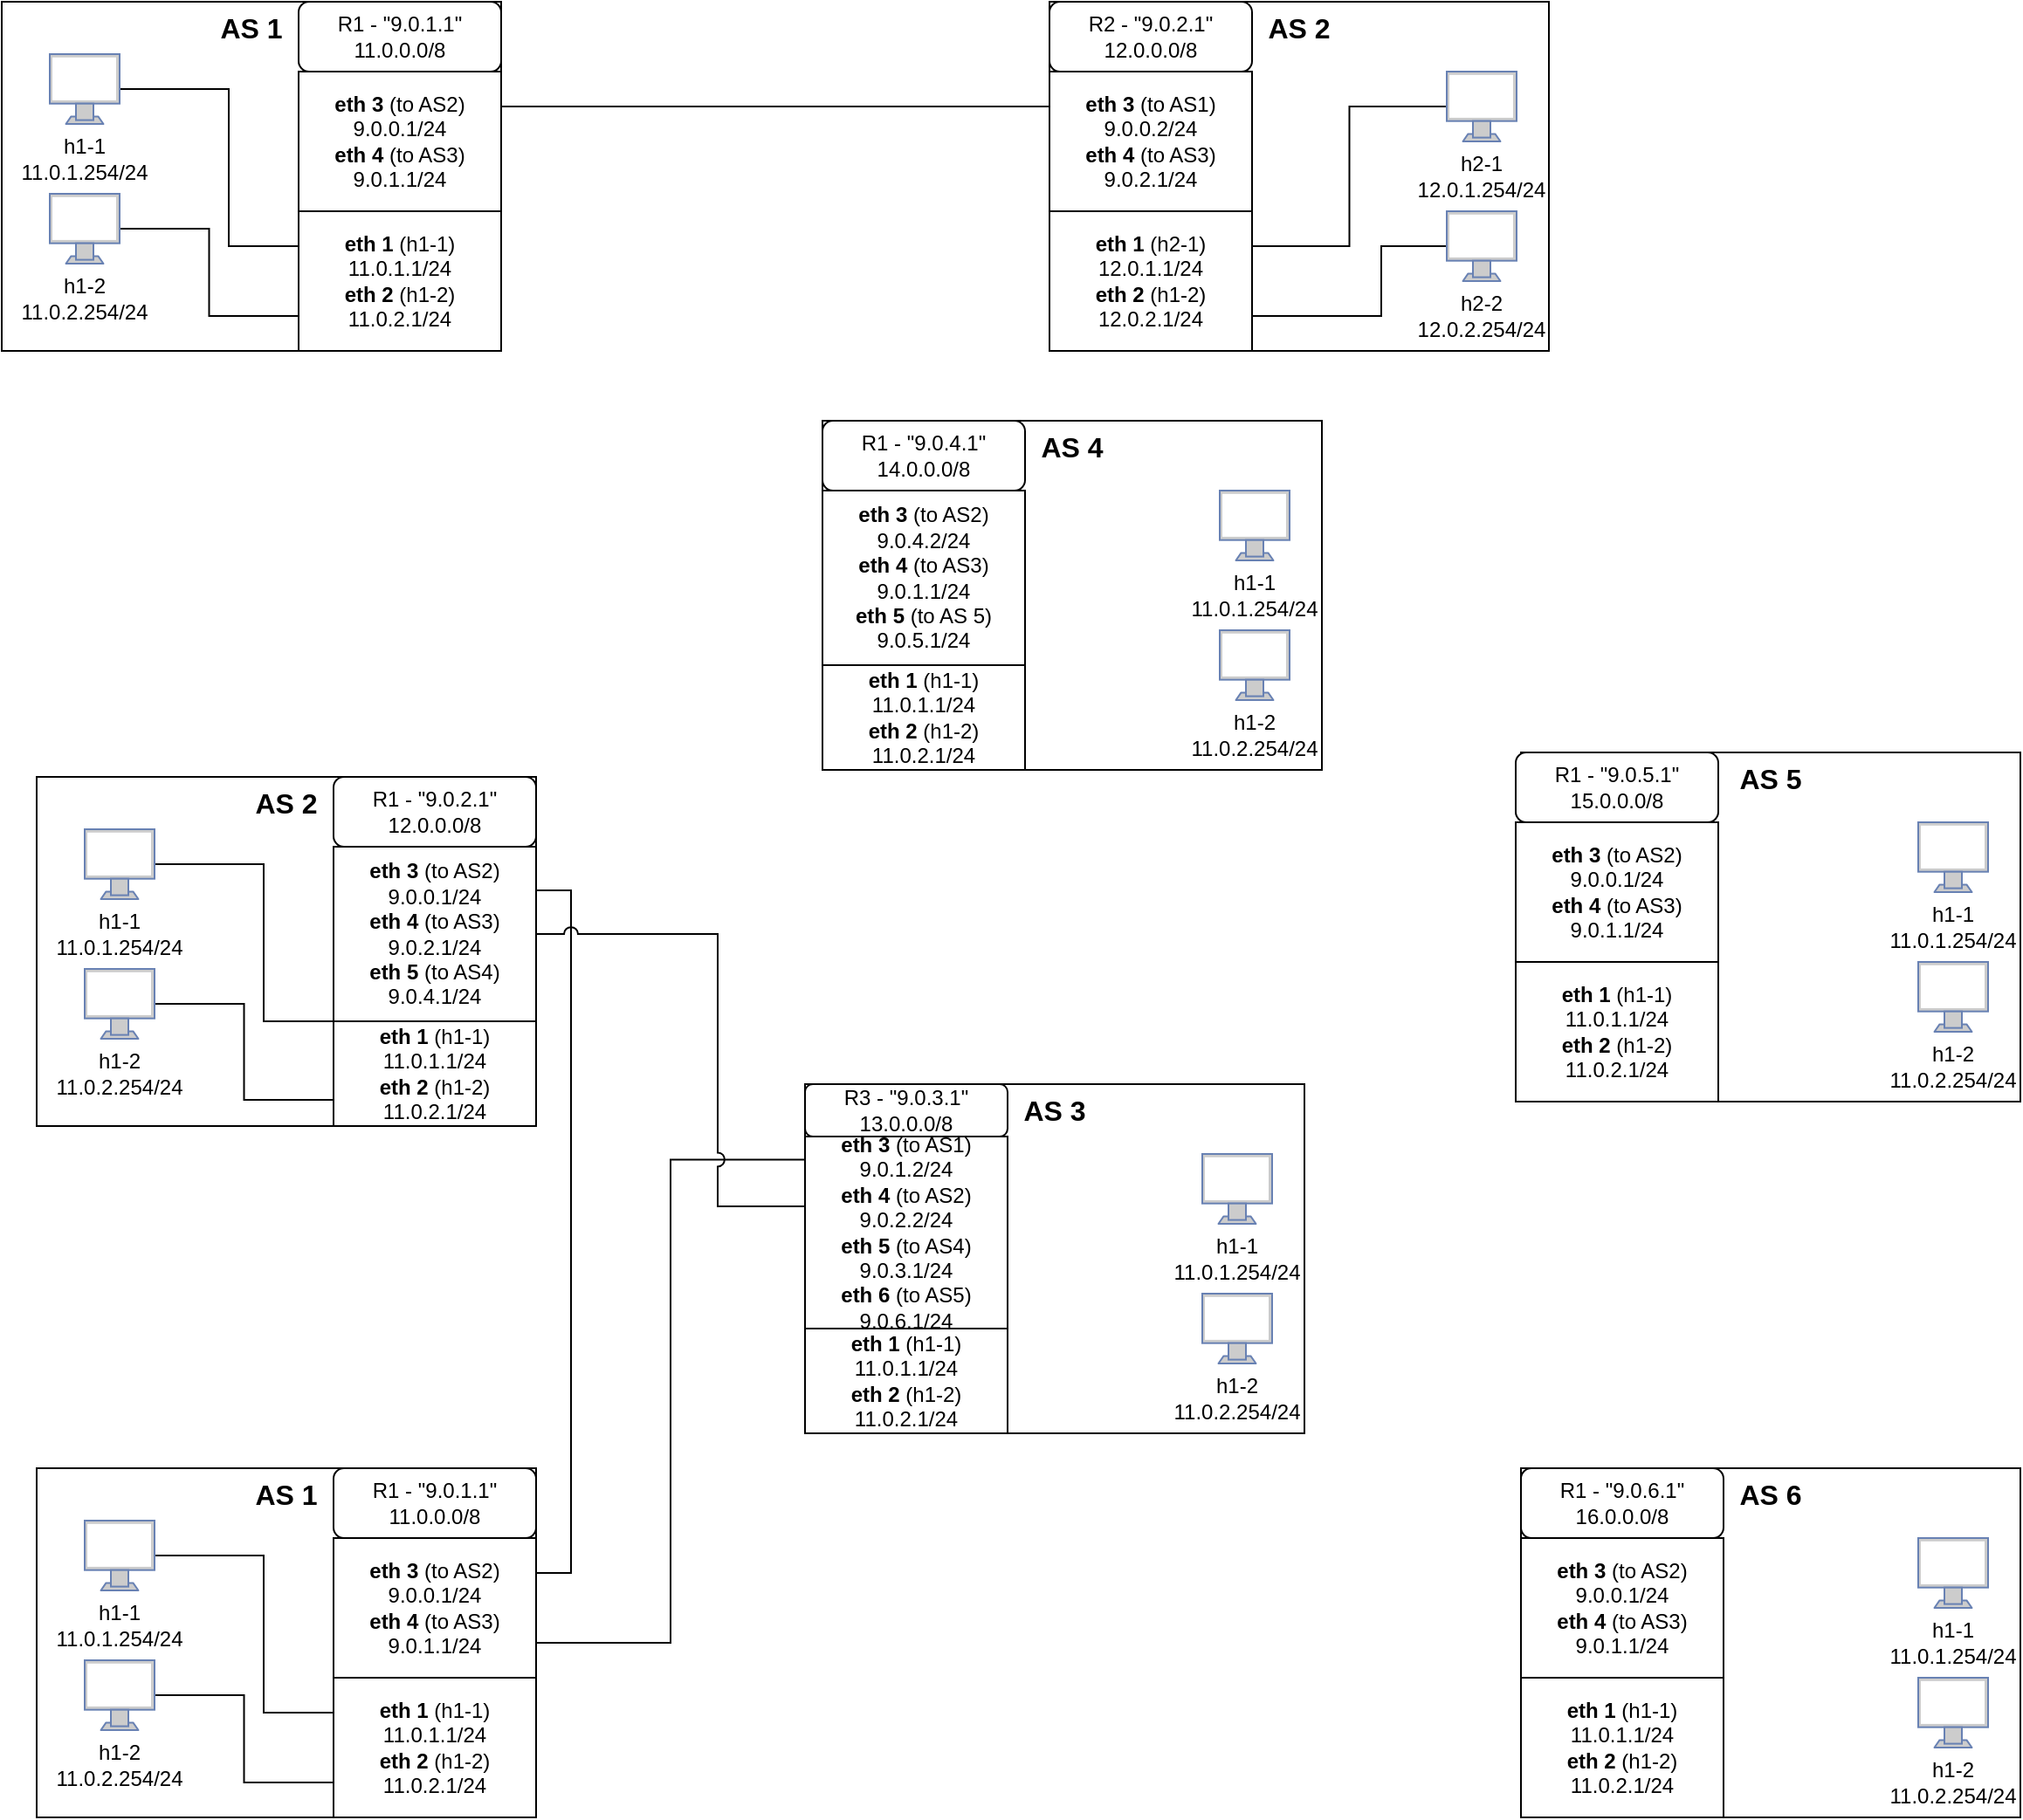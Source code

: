 <mxfile version="22.0.8" type="github">
  <diagram name="Page-1" id="0Aqso-qwS6Z3J9IVTtWJ">
    <mxGraphModel dx="1434" dy="1631" grid="1" gridSize="10" guides="1" tooltips="1" connect="1" arrows="1" fold="1" page="1" pageScale="1" pageWidth="1169" pageHeight="827" math="0" shadow="0">
      <root>
        <mxCell id="0" />
        <mxCell id="1" parent="0" />
        <mxCell id="vTHljmjJwnldgzH6gSCa-15" value="" style="group" vertex="1" connectable="0" parent="1">
          <mxGeometry y="-230" width="286" height="200" as="geometry" />
        </mxCell>
        <mxCell id="vTHljmjJwnldgzH6gSCa-3" value="" style="rounded=0;whiteSpace=wrap;html=1;" vertex="1" parent="vTHljmjJwnldgzH6gSCa-15">
          <mxGeometry width="286" height="200" as="geometry" />
        </mxCell>
        <mxCell id="vTHljmjJwnldgzH6gSCa-4" value="R1 - &quot;9.0.1.1&quot;&lt;br&gt;11.0.0.0/8" style="rounded=1;whiteSpace=wrap;html=1;" vertex="1" parent="vTHljmjJwnldgzH6gSCa-15">
          <mxGeometry x="170" width="116" height="40" as="geometry" />
        </mxCell>
        <mxCell id="vTHljmjJwnldgzH6gSCa-5" value="&lt;b&gt;eth 3 &lt;/b&gt;(to AS2)&lt;br&gt;9.0.0.1/24&lt;br&gt;&lt;b&gt;eth 4 &lt;/b&gt;(to AS3)&lt;br&gt;9.0.1.1/24" style="rounded=0;whiteSpace=wrap;html=1;" vertex="1" parent="vTHljmjJwnldgzH6gSCa-15">
          <mxGeometry x="170" y="40" width="116" height="80" as="geometry" />
        </mxCell>
        <mxCell id="vTHljmjJwnldgzH6gSCa-6" value="&lt;b&gt;eth 1&amp;nbsp;&lt;/b&gt;(h1-1)&lt;br&gt;11.0.1.1/24&lt;br&gt;&lt;b&gt;eth 2&amp;nbsp;&lt;/b&gt;(h1-2)&lt;br&gt;11.0.2.1/24" style="rounded=0;whiteSpace=wrap;html=1;" vertex="1" parent="vTHljmjJwnldgzH6gSCa-15">
          <mxGeometry x="170" y="120" width="116" height="80" as="geometry" />
        </mxCell>
        <mxCell id="vTHljmjJwnldgzH6gSCa-13" style="edgeStyle=orthogonalEdgeStyle;rounded=0;orthogonalLoop=1;jettySize=auto;html=1;exitX=1;exitY=0.5;exitDx=0;exitDy=0;exitPerimeter=0;entryX=0;entryY=0.25;entryDx=0;entryDy=0;endArrow=none;endFill=0;" edge="1" parent="vTHljmjJwnldgzH6gSCa-15" source="vTHljmjJwnldgzH6gSCa-7" target="vTHljmjJwnldgzH6gSCa-6">
          <mxGeometry relative="1" as="geometry">
            <Array as="points">
              <mxPoint x="130" y="50" />
              <mxPoint x="130" y="140" />
            </Array>
          </mxGeometry>
        </mxCell>
        <mxCell id="vTHljmjJwnldgzH6gSCa-7" value="" style="fontColor=#0066CC;verticalAlign=top;verticalLabelPosition=bottom;labelPosition=center;align=center;html=1;outlineConnect=0;fillColor=#CCCCCC;strokeColor=#6881B3;gradientColor=none;gradientDirection=north;strokeWidth=2;shape=mxgraph.networks.monitor;" vertex="1" parent="vTHljmjJwnldgzH6gSCa-15">
          <mxGeometry x="27.5" y="30" width="40" height="40" as="geometry" />
        </mxCell>
        <mxCell id="vTHljmjJwnldgzH6gSCa-9" value="h1-1&lt;br&gt;11.0.1.254/24" style="text;html=1;strokeColor=none;fillColor=none;align=center;verticalAlign=middle;whiteSpace=wrap;rounded=0;" vertex="1" parent="vTHljmjJwnldgzH6gSCa-15">
          <mxGeometry x="20" y="75" width="55" height="30" as="geometry" />
        </mxCell>
        <mxCell id="vTHljmjJwnldgzH6gSCa-12" style="edgeStyle=orthogonalEdgeStyle;rounded=0;orthogonalLoop=1;jettySize=auto;html=1;exitX=1;exitY=0.5;exitDx=0;exitDy=0;exitPerimeter=0;entryX=0;entryY=0.75;entryDx=0;entryDy=0;endArrow=none;endFill=0;" edge="1" parent="vTHljmjJwnldgzH6gSCa-15" source="vTHljmjJwnldgzH6gSCa-10" target="vTHljmjJwnldgzH6gSCa-6">
          <mxGeometry relative="1" as="geometry" />
        </mxCell>
        <mxCell id="vTHljmjJwnldgzH6gSCa-10" value="" style="fontColor=#0066CC;verticalAlign=top;verticalLabelPosition=bottom;labelPosition=center;align=center;html=1;outlineConnect=0;fillColor=#CCCCCC;strokeColor=#6881B3;gradientColor=none;gradientDirection=north;strokeWidth=2;shape=mxgraph.networks.monitor;" vertex="1" parent="vTHljmjJwnldgzH6gSCa-15">
          <mxGeometry x="27.5" y="110" width="40" height="40" as="geometry" />
        </mxCell>
        <mxCell id="vTHljmjJwnldgzH6gSCa-11" value="h1-2&lt;br&gt;11.0.2.254/24" style="text;html=1;strokeColor=none;fillColor=none;align=center;verticalAlign=middle;whiteSpace=wrap;rounded=0;" vertex="1" parent="vTHljmjJwnldgzH6gSCa-15">
          <mxGeometry x="20" y="155" width="55" height="30" as="geometry" />
        </mxCell>
        <mxCell id="vTHljmjJwnldgzH6gSCa-14" value="&lt;b&gt;&lt;font style=&quot;font-size: 16px;&quot;&gt;AS 1&lt;/font&gt;&lt;/b&gt;" style="text;html=1;strokeColor=none;fillColor=none;align=center;verticalAlign=middle;whiteSpace=wrap;rounded=0;" vertex="1" parent="vTHljmjJwnldgzH6gSCa-15">
          <mxGeometry x="113" width="60" height="30" as="geometry" />
        </mxCell>
        <mxCell id="vTHljmjJwnldgzH6gSCa-52" value="" style="group" vertex="1" connectable="0" parent="1">
          <mxGeometry x="600" y="-230" width="286" height="200" as="geometry" />
        </mxCell>
        <mxCell id="vTHljmjJwnldgzH6gSCa-53" value="" style="rounded=0;whiteSpace=wrap;html=1;" vertex="1" parent="vTHljmjJwnldgzH6gSCa-52">
          <mxGeometry width="286" height="200" as="geometry" />
        </mxCell>
        <mxCell id="vTHljmjJwnldgzH6gSCa-65" style="edgeStyle=orthogonalEdgeStyle;rounded=0;orthogonalLoop=1;jettySize=auto;html=1;exitX=0;exitY=0.5;exitDx=0;exitDy=0;exitPerimeter=0;entryX=1;entryY=0.25;entryDx=0;entryDy=0;endArrow=none;endFill=0;" edge="1" parent="vTHljmjJwnldgzH6gSCa-52" source="vTHljmjJwnldgzH6gSCa-58" target="vTHljmjJwnldgzH6gSCa-56">
          <mxGeometry relative="1" as="geometry" />
        </mxCell>
        <mxCell id="vTHljmjJwnldgzH6gSCa-58" value="" style="fontColor=#0066CC;verticalAlign=top;verticalLabelPosition=bottom;labelPosition=center;align=center;html=1;outlineConnect=0;fillColor=#CCCCCC;strokeColor=#6881B3;gradientColor=none;gradientDirection=north;strokeWidth=2;shape=mxgraph.networks.monitor;" vertex="1" parent="vTHljmjJwnldgzH6gSCa-52">
          <mxGeometry x="227.5" y="40" width="40" height="40" as="geometry" />
        </mxCell>
        <mxCell id="vTHljmjJwnldgzH6gSCa-59" value="h2-1&lt;br&gt;12.0.1.254/24" style="text;html=1;strokeColor=none;fillColor=none;align=center;verticalAlign=middle;whiteSpace=wrap;rounded=0;" vertex="1" parent="vTHljmjJwnldgzH6gSCa-52">
          <mxGeometry x="220" y="85" width="55" height="30" as="geometry" />
        </mxCell>
        <mxCell id="vTHljmjJwnldgzH6gSCa-66" style="edgeStyle=orthogonalEdgeStyle;rounded=0;orthogonalLoop=1;jettySize=auto;html=1;exitX=0;exitY=0.5;exitDx=0;exitDy=0;exitPerimeter=0;entryX=1;entryY=0.75;entryDx=0;entryDy=0;endArrow=none;endFill=0;" edge="1" parent="vTHljmjJwnldgzH6gSCa-52" source="vTHljmjJwnldgzH6gSCa-61" target="vTHljmjJwnldgzH6gSCa-56">
          <mxGeometry relative="1" as="geometry">
            <Array as="points">
              <mxPoint x="190" y="140" />
              <mxPoint x="190" y="180" />
            </Array>
          </mxGeometry>
        </mxCell>
        <mxCell id="vTHljmjJwnldgzH6gSCa-61" value="" style="fontColor=#0066CC;verticalAlign=top;verticalLabelPosition=bottom;labelPosition=center;align=center;html=1;outlineConnect=0;fillColor=#CCCCCC;strokeColor=#6881B3;gradientColor=none;gradientDirection=north;strokeWidth=2;shape=mxgraph.networks.monitor;" vertex="1" parent="vTHljmjJwnldgzH6gSCa-52">
          <mxGeometry x="227.5" y="120" width="40" height="40" as="geometry" />
        </mxCell>
        <mxCell id="vTHljmjJwnldgzH6gSCa-62" value="h2-2&lt;br&gt;12.0.2.254/24" style="text;html=1;strokeColor=none;fillColor=none;align=center;verticalAlign=middle;whiteSpace=wrap;rounded=0;" vertex="1" parent="vTHljmjJwnldgzH6gSCa-52">
          <mxGeometry x="220" y="165" width="55" height="30" as="geometry" />
        </mxCell>
        <mxCell id="vTHljmjJwnldgzH6gSCa-63" value="&lt;b&gt;&lt;font style=&quot;font-size: 16px;&quot;&gt;AS 2&lt;/font&gt;&lt;/b&gt;" style="text;html=1;strokeColor=none;fillColor=none;align=center;verticalAlign=middle;whiteSpace=wrap;rounded=0;" vertex="1" parent="vTHljmjJwnldgzH6gSCa-52">
          <mxGeometry x="113" width="60" height="30" as="geometry" />
        </mxCell>
        <mxCell id="vTHljmjJwnldgzH6gSCa-54" value="R2 - &quot;9.0.2.1&quot;&lt;br&gt;12.0.0.0/8" style="rounded=1;whiteSpace=wrap;html=1;" vertex="1" parent="vTHljmjJwnldgzH6gSCa-52">
          <mxGeometry width="116" height="40" as="geometry" />
        </mxCell>
        <mxCell id="vTHljmjJwnldgzH6gSCa-55" value="&lt;b&gt;eth 3 &lt;/b&gt;(to AS1)&lt;br&gt;9.0.0.2/24&lt;br&gt;&lt;b&gt;eth 4 &lt;/b&gt;(to AS3)&lt;br&gt;9.0.2.1/24" style="rounded=0;whiteSpace=wrap;html=1;" vertex="1" parent="vTHljmjJwnldgzH6gSCa-52">
          <mxGeometry y="40" width="116" height="80" as="geometry" />
        </mxCell>
        <mxCell id="vTHljmjJwnldgzH6gSCa-56" value="&lt;b&gt;eth 1&amp;nbsp;&lt;/b&gt;(h2-1)&lt;br&gt;12.0.1.1/24&lt;br&gt;&lt;b&gt;eth 2&amp;nbsp;&lt;/b&gt;(h1-2)&lt;br&gt;12.0.2.1/24" style="rounded=0;whiteSpace=wrap;html=1;" vertex="1" parent="vTHljmjJwnldgzH6gSCa-52">
          <mxGeometry y="120" width="116" height="80" as="geometry" />
        </mxCell>
        <mxCell id="vTHljmjJwnldgzH6gSCa-67" style="edgeStyle=orthogonalEdgeStyle;rounded=0;orthogonalLoop=1;jettySize=auto;html=1;exitX=1;exitY=0.25;exitDx=0;exitDy=0;entryX=0;entryY=0.25;entryDx=0;entryDy=0;endArrow=none;endFill=0;" edge="1" parent="1" source="vTHljmjJwnldgzH6gSCa-5" target="vTHljmjJwnldgzH6gSCa-55">
          <mxGeometry relative="1" as="geometry" />
        </mxCell>
        <mxCell id="vTHljmjJwnldgzH6gSCa-80" value="" style="group" vertex="1" connectable="0" parent="1">
          <mxGeometry x="20" y="610" width="286" height="200" as="geometry" />
        </mxCell>
        <mxCell id="vTHljmjJwnldgzH6gSCa-81" value="" style="rounded=0;whiteSpace=wrap;html=1;" vertex="1" parent="vTHljmjJwnldgzH6gSCa-80">
          <mxGeometry width="286" height="200" as="geometry" />
        </mxCell>
        <mxCell id="vTHljmjJwnldgzH6gSCa-82" value="R1 - &quot;9.0.1.1&quot;&lt;br&gt;11.0.0.0/8" style="rounded=1;whiteSpace=wrap;html=1;" vertex="1" parent="vTHljmjJwnldgzH6gSCa-80">
          <mxGeometry x="170" width="116" height="40" as="geometry" />
        </mxCell>
        <mxCell id="vTHljmjJwnldgzH6gSCa-83" value="&lt;b&gt;eth 3 &lt;/b&gt;(to AS2)&lt;br&gt;9.0.0.1/24&lt;br&gt;&lt;b&gt;eth 4 &lt;/b&gt;(to AS3)&lt;br&gt;9.0.1.1/24" style="rounded=0;whiteSpace=wrap;html=1;" vertex="1" parent="vTHljmjJwnldgzH6gSCa-80">
          <mxGeometry x="170" y="40" width="116" height="80" as="geometry" />
        </mxCell>
        <mxCell id="vTHljmjJwnldgzH6gSCa-84" value="&lt;b&gt;eth 1&amp;nbsp;&lt;/b&gt;(h1-1)&lt;br&gt;11.0.1.1/24&lt;br&gt;&lt;b&gt;eth 2&amp;nbsp;&lt;/b&gt;(h1-2)&lt;br&gt;11.0.2.1/24" style="rounded=0;whiteSpace=wrap;html=1;" vertex="1" parent="vTHljmjJwnldgzH6gSCa-80">
          <mxGeometry x="170" y="120" width="116" height="80" as="geometry" />
        </mxCell>
        <mxCell id="vTHljmjJwnldgzH6gSCa-85" style="edgeStyle=orthogonalEdgeStyle;rounded=0;orthogonalLoop=1;jettySize=auto;html=1;exitX=1;exitY=0.5;exitDx=0;exitDy=0;exitPerimeter=0;entryX=0;entryY=0.25;entryDx=0;entryDy=0;endArrow=none;endFill=0;" edge="1" parent="vTHljmjJwnldgzH6gSCa-80" source="vTHljmjJwnldgzH6gSCa-86" target="vTHljmjJwnldgzH6gSCa-84">
          <mxGeometry relative="1" as="geometry">
            <Array as="points">
              <mxPoint x="130" y="50" />
              <mxPoint x="130" y="140" />
            </Array>
          </mxGeometry>
        </mxCell>
        <mxCell id="vTHljmjJwnldgzH6gSCa-86" value="" style="fontColor=#0066CC;verticalAlign=top;verticalLabelPosition=bottom;labelPosition=center;align=center;html=1;outlineConnect=0;fillColor=#CCCCCC;strokeColor=#6881B3;gradientColor=none;gradientDirection=north;strokeWidth=2;shape=mxgraph.networks.monitor;" vertex="1" parent="vTHljmjJwnldgzH6gSCa-80">
          <mxGeometry x="27.5" y="30" width="40" height="40" as="geometry" />
        </mxCell>
        <mxCell id="vTHljmjJwnldgzH6gSCa-87" value="h1-1&lt;br&gt;11.0.1.254/24" style="text;html=1;strokeColor=none;fillColor=none;align=center;verticalAlign=middle;whiteSpace=wrap;rounded=0;" vertex="1" parent="vTHljmjJwnldgzH6gSCa-80">
          <mxGeometry x="20" y="75" width="55" height="30" as="geometry" />
        </mxCell>
        <mxCell id="vTHljmjJwnldgzH6gSCa-88" style="edgeStyle=orthogonalEdgeStyle;rounded=0;orthogonalLoop=1;jettySize=auto;html=1;exitX=1;exitY=0.5;exitDx=0;exitDy=0;exitPerimeter=0;entryX=0;entryY=0.75;entryDx=0;entryDy=0;endArrow=none;endFill=0;" edge="1" parent="vTHljmjJwnldgzH6gSCa-80" source="vTHljmjJwnldgzH6gSCa-89" target="vTHljmjJwnldgzH6gSCa-84">
          <mxGeometry relative="1" as="geometry" />
        </mxCell>
        <mxCell id="vTHljmjJwnldgzH6gSCa-89" value="" style="fontColor=#0066CC;verticalAlign=top;verticalLabelPosition=bottom;labelPosition=center;align=center;html=1;outlineConnect=0;fillColor=#CCCCCC;strokeColor=#6881B3;gradientColor=none;gradientDirection=north;strokeWidth=2;shape=mxgraph.networks.monitor;" vertex="1" parent="vTHljmjJwnldgzH6gSCa-80">
          <mxGeometry x="27.5" y="110" width="40" height="40" as="geometry" />
        </mxCell>
        <mxCell id="vTHljmjJwnldgzH6gSCa-90" value="h1-2&lt;br&gt;11.0.2.254/24" style="text;html=1;strokeColor=none;fillColor=none;align=center;verticalAlign=middle;whiteSpace=wrap;rounded=0;" vertex="1" parent="vTHljmjJwnldgzH6gSCa-80">
          <mxGeometry x="20" y="155" width="55" height="30" as="geometry" />
        </mxCell>
        <mxCell id="vTHljmjJwnldgzH6gSCa-91" value="&lt;b&gt;&lt;font style=&quot;font-size: 16px;&quot;&gt;AS 1&lt;/font&gt;&lt;/b&gt;" style="text;html=1;strokeColor=none;fillColor=none;align=center;verticalAlign=middle;whiteSpace=wrap;rounded=0;" vertex="1" parent="vTHljmjJwnldgzH6gSCa-80">
          <mxGeometry x="113" width="60" height="30" as="geometry" />
        </mxCell>
        <mxCell id="vTHljmjJwnldgzH6gSCa-92" value="" style="group" vertex="1" connectable="0" parent="1">
          <mxGeometry x="870" y="610" width="286" height="200" as="geometry" />
        </mxCell>
        <mxCell id="vTHljmjJwnldgzH6gSCa-93" value="" style="rounded=0;whiteSpace=wrap;html=1;" vertex="1" parent="vTHljmjJwnldgzH6gSCa-92">
          <mxGeometry width="286" height="200" as="geometry" />
        </mxCell>
        <mxCell id="vTHljmjJwnldgzH6gSCa-98" value="" style="fontColor=#0066CC;verticalAlign=top;verticalLabelPosition=bottom;labelPosition=center;align=center;html=1;outlineConnect=0;fillColor=#CCCCCC;strokeColor=#6881B3;gradientColor=none;gradientDirection=north;strokeWidth=2;shape=mxgraph.networks.monitor;" vertex="1" parent="vTHljmjJwnldgzH6gSCa-92">
          <mxGeometry x="227.5" y="40" width="40" height="40" as="geometry" />
        </mxCell>
        <mxCell id="vTHljmjJwnldgzH6gSCa-99" value="h1-1&lt;br&gt;11.0.1.254/24" style="text;html=1;strokeColor=none;fillColor=none;align=center;verticalAlign=middle;whiteSpace=wrap;rounded=0;" vertex="1" parent="vTHljmjJwnldgzH6gSCa-92">
          <mxGeometry x="220" y="85" width="55" height="30" as="geometry" />
        </mxCell>
        <mxCell id="vTHljmjJwnldgzH6gSCa-101" value="" style="fontColor=#0066CC;verticalAlign=top;verticalLabelPosition=bottom;labelPosition=center;align=center;html=1;outlineConnect=0;fillColor=#CCCCCC;strokeColor=#6881B3;gradientColor=none;gradientDirection=north;strokeWidth=2;shape=mxgraph.networks.monitor;" vertex="1" parent="vTHljmjJwnldgzH6gSCa-92">
          <mxGeometry x="227.5" y="120" width="40" height="40" as="geometry" />
        </mxCell>
        <mxCell id="vTHljmjJwnldgzH6gSCa-102" value="h1-2&lt;br&gt;11.0.2.254/24" style="text;html=1;strokeColor=none;fillColor=none;align=center;verticalAlign=middle;whiteSpace=wrap;rounded=0;" vertex="1" parent="vTHljmjJwnldgzH6gSCa-92">
          <mxGeometry x="220" y="165" width="55" height="30" as="geometry" />
        </mxCell>
        <mxCell id="vTHljmjJwnldgzH6gSCa-103" value="&lt;b&gt;&lt;font style=&quot;font-size: 16px;&quot;&gt;AS 6&lt;/font&gt;&lt;/b&gt;" style="text;html=1;strokeColor=none;fillColor=none;align=center;verticalAlign=middle;whiteSpace=wrap;rounded=0;" vertex="1" parent="vTHljmjJwnldgzH6gSCa-92">
          <mxGeometry x="113" width="60" height="30" as="geometry" />
        </mxCell>
        <mxCell id="vTHljmjJwnldgzH6gSCa-94" value="R1 - &quot;9.0.6.1&quot;&lt;br&gt;16.0.0.0/8" style="rounded=1;whiteSpace=wrap;html=1;" vertex="1" parent="vTHljmjJwnldgzH6gSCa-92">
          <mxGeometry width="116" height="40" as="geometry" />
        </mxCell>
        <mxCell id="vTHljmjJwnldgzH6gSCa-95" value="&lt;b&gt;eth 3 &lt;/b&gt;(to AS2)&lt;br&gt;9.0.0.1/24&lt;br&gt;&lt;b&gt;eth 4 &lt;/b&gt;(to AS3)&lt;br&gt;9.0.1.1/24" style="rounded=0;whiteSpace=wrap;html=1;" vertex="1" parent="vTHljmjJwnldgzH6gSCa-92">
          <mxGeometry y="40" width="116" height="80" as="geometry" />
        </mxCell>
        <mxCell id="vTHljmjJwnldgzH6gSCa-96" value="&lt;b&gt;eth 1&amp;nbsp;&lt;/b&gt;(h1-1)&lt;br&gt;11.0.1.1/24&lt;br&gt;&lt;b&gt;eth 2&amp;nbsp;&lt;/b&gt;(h1-2)&lt;br&gt;11.0.2.1/24" style="rounded=0;whiteSpace=wrap;html=1;" vertex="1" parent="vTHljmjJwnldgzH6gSCa-92">
          <mxGeometry y="120" width="116" height="80" as="geometry" />
        </mxCell>
        <mxCell id="vTHljmjJwnldgzH6gSCa-104" value="" style="group" vertex="1" connectable="0" parent="1">
          <mxGeometry x="20" y="214" width="286" height="200" as="geometry" />
        </mxCell>
        <mxCell id="vTHljmjJwnldgzH6gSCa-105" value="" style="rounded=0;whiteSpace=wrap;html=1;" vertex="1" parent="vTHljmjJwnldgzH6gSCa-104">
          <mxGeometry width="286" height="200" as="geometry" />
        </mxCell>
        <mxCell id="vTHljmjJwnldgzH6gSCa-106" value="R1 - &quot;9.0.2.1&quot;&lt;br&gt;12.0.0.0/8" style="rounded=1;whiteSpace=wrap;html=1;" vertex="1" parent="vTHljmjJwnldgzH6gSCa-104">
          <mxGeometry x="170" width="116" height="40" as="geometry" />
        </mxCell>
        <mxCell id="vTHljmjJwnldgzH6gSCa-107" value="&lt;b&gt;eth 3 &lt;/b&gt;(to AS2)&lt;br&gt;9.0.0.1/24&lt;br&gt;&lt;b&gt;eth 4 &lt;/b&gt;(to AS3)&lt;br&gt;9.0.2.1/24&lt;br&gt;&lt;b&gt;eth 5 &lt;/b&gt;(to AS4)&lt;br&gt;9.0.4.1/24" style="rounded=0;whiteSpace=wrap;html=1;" vertex="1" parent="vTHljmjJwnldgzH6gSCa-104">
          <mxGeometry x="170" y="40" width="116" height="100" as="geometry" />
        </mxCell>
        <mxCell id="vTHljmjJwnldgzH6gSCa-108" value="&lt;b&gt;eth 1&amp;nbsp;&lt;/b&gt;(h1-1)&lt;br&gt;11.0.1.1/24&lt;br&gt;&lt;b&gt;eth 2&amp;nbsp;&lt;/b&gt;(h1-2)&lt;br&gt;11.0.2.1/24" style="rounded=0;whiteSpace=wrap;html=1;" vertex="1" parent="vTHljmjJwnldgzH6gSCa-104">
          <mxGeometry x="170" y="140" width="116" height="60" as="geometry" />
        </mxCell>
        <mxCell id="vTHljmjJwnldgzH6gSCa-109" style="edgeStyle=orthogonalEdgeStyle;rounded=0;orthogonalLoop=1;jettySize=auto;html=1;exitX=1;exitY=0.5;exitDx=0;exitDy=0;exitPerimeter=0;entryX=0;entryY=0.25;entryDx=0;entryDy=0;endArrow=none;endFill=0;" edge="1" parent="vTHljmjJwnldgzH6gSCa-104" source="vTHljmjJwnldgzH6gSCa-110" target="vTHljmjJwnldgzH6gSCa-108">
          <mxGeometry relative="1" as="geometry">
            <Array as="points">
              <mxPoint x="130" y="50" />
              <mxPoint x="130" y="140" />
            </Array>
          </mxGeometry>
        </mxCell>
        <mxCell id="vTHljmjJwnldgzH6gSCa-110" value="" style="fontColor=#0066CC;verticalAlign=top;verticalLabelPosition=bottom;labelPosition=center;align=center;html=1;outlineConnect=0;fillColor=#CCCCCC;strokeColor=#6881B3;gradientColor=none;gradientDirection=north;strokeWidth=2;shape=mxgraph.networks.monitor;" vertex="1" parent="vTHljmjJwnldgzH6gSCa-104">
          <mxGeometry x="27.5" y="30" width="40" height="40" as="geometry" />
        </mxCell>
        <mxCell id="vTHljmjJwnldgzH6gSCa-111" value="h1-1&lt;br&gt;11.0.1.254/24" style="text;html=1;strokeColor=none;fillColor=none;align=center;verticalAlign=middle;whiteSpace=wrap;rounded=0;" vertex="1" parent="vTHljmjJwnldgzH6gSCa-104">
          <mxGeometry x="20" y="75" width="55" height="30" as="geometry" />
        </mxCell>
        <mxCell id="vTHljmjJwnldgzH6gSCa-112" style="edgeStyle=orthogonalEdgeStyle;rounded=0;orthogonalLoop=1;jettySize=auto;html=1;exitX=1;exitY=0.5;exitDx=0;exitDy=0;exitPerimeter=0;entryX=0;entryY=0.75;entryDx=0;entryDy=0;endArrow=none;endFill=0;" edge="1" parent="vTHljmjJwnldgzH6gSCa-104" source="vTHljmjJwnldgzH6gSCa-113" target="vTHljmjJwnldgzH6gSCa-108">
          <mxGeometry relative="1" as="geometry" />
        </mxCell>
        <mxCell id="vTHljmjJwnldgzH6gSCa-113" value="" style="fontColor=#0066CC;verticalAlign=top;verticalLabelPosition=bottom;labelPosition=center;align=center;html=1;outlineConnect=0;fillColor=#CCCCCC;strokeColor=#6881B3;gradientColor=none;gradientDirection=north;strokeWidth=2;shape=mxgraph.networks.monitor;" vertex="1" parent="vTHljmjJwnldgzH6gSCa-104">
          <mxGeometry x="27.5" y="110" width="40" height="40" as="geometry" />
        </mxCell>
        <mxCell id="vTHljmjJwnldgzH6gSCa-114" value="h1-2&lt;br&gt;11.0.2.254/24" style="text;html=1;strokeColor=none;fillColor=none;align=center;verticalAlign=middle;whiteSpace=wrap;rounded=0;" vertex="1" parent="vTHljmjJwnldgzH6gSCa-104">
          <mxGeometry x="20" y="155" width="55" height="30" as="geometry" />
        </mxCell>
        <mxCell id="vTHljmjJwnldgzH6gSCa-115" value="&lt;b&gt;&lt;font style=&quot;font-size: 16px;&quot;&gt;AS 2&lt;/font&gt;&lt;/b&gt;" style="text;html=1;strokeColor=none;fillColor=none;align=center;verticalAlign=middle;whiteSpace=wrap;rounded=0;" vertex="1" parent="vTHljmjJwnldgzH6gSCa-104">
          <mxGeometry x="113" width="60" height="30" as="geometry" />
        </mxCell>
        <mxCell id="vTHljmjJwnldgzH6gSCa-116" value="" style="group" vertex="1" connectable="0" parent="1">
          <mxGeometry x="460" y="390" width="286" height="200" as="geometry" />
        </mxCell>
        <mxCell id="vTHljmjJwnldgzH6gSCa-117" value="" style="rounded=0;whiteSpace=wrap;html=1;" vertex="1" parent="vTHljmjJwnldgzH6gSCa-116">
          <mxGeometry width="286" height="200" as="geometry" />
        </mxCell>
        <mxCell id="vTHljmjJwnldgzH6gSCa-122" value="" style="fontColor=#0066CC;verticalAlign=top;verticalLabelPosition=bottom;labelPosition=center;align=center;html=1;outlineConnect=0;fillColor=#CCCCCC;strokeColor=#6881B3;gradientColor=none;gradientDirection=north;strokeWidth=2;shape=mxgraph.networks.monitor;" vertex="1" parent="vTHljmjJwnldgzH6gSCa-116">
          <mxGeometry x="227.5" y="40" width="40" height="40" as="geometry" />
        </mxCell>
        <mxCell id="vTHljmjJwnldgzH6gSCa-123" value="h1-1&lt;br&gt;11.0.1.254/24" style="text;html=1;strokeColor=none;fillColor=none;align=center;verticalAlign=middle;whiteSpace=wrap;rounded=0;" vertex="1" parent="vTHljmjJwnldgzH6gSCa-116">
          <mxGeometry x="220" y="85" width="55" height="30" as="geometry" />
        </mxCell>
        <mxCell id="vTHljmjJwnldgzH6gSCa-125" value="" style="fontColor=#0066CC;verticalAlign=top;verticalLabelPosition=bottom;labelPosition=center;align=center;html=1;outlineConnect=0;fillColor=#CCCCCC;strokeColor=#6881B3;gradientColor=none;gradientDirection=north;strokeWidth=2;shape=mxgraph.networks.monitor;" vertex="1" parent="vTHljmjJwnldgzH6gSCa-116">
          <mxGeometry x="227.5" y="120" width="40" height="40" as="geometry" />
        </mxCell>
        <mxCell id="vTHljmjJwnldgzH6gSCa-126" value="h1-2&lt;br&gt;11.0.2.254/24" style="text;html=1;strokeColor=none;fillColor=none;align=center;verticalAlign=middle;whiteSpace=wrap;rounded=0;" vertex="1" parent="vTHljmjJwnldgzH6gSCa-116">
          <mxGeometry x="220" y="165" width="55" height="30" as="geometry" />
        </mxCell>
        <mxCell id="vTHljmjJwnldgzH6gSCa-127" value="&lt;b&gt;&lt;font style=&quot;font-size: 16px;&quot;&gt;AS 3&lt;/font&gt;&lt;/b&gt;" style="text;html=1;strokeColor=none;fillColor=none;align=center;verticalAlign=middle;whiteSpace=wrap;rounded=0;" vertex="1" parent="vTHljmjJwnldgzH6gSCa-116">
          <mxGeometry x="113" width="60" height="30" as="geometry" />
        </mxCell>
        <mxCell id="vTHljmjJwnldgzH6gSCa-118" value="R3 - &quot;9.0.3.1&quot;&lt;br&gt;13.0.0.0/8" style="rounded=1;whiteSpace=wrap;html=1;" vertex="1" parent="vTHljmjJwnldgzH6gSCa-116">
          <mxGeometry width="116" height="30" as="geometry" />
        </mxCell>
        <mxCell id="vTHljmjJwnldgzH6gSCa-119" value="&lt;b&gt;eth 3 &lt;/b&gt;(to AS1)&lt;br&gt;9.0.1.2/24&lt;br&gt;&lt;b&gt;eth 4 &lt;/b&gt;(to AS2)&lt;br&gt;9.0.2.2/24&lt;br&gt;&lt;b&gt;eth 5 &lt;/b&gt;(to AS4)&lt;br&gt;9.0.3.1/24&lt;br&gt;&lt;b&gt;eth 6 &lt;/b&gt;(to AS5)&lt;br&gt;9.0.6.1/24" style="rounded=0;whiteSpace=wrap;html=1;" vertex="1" parent="vTHljmjJwnldgzH6gSCa-116">
          <mxGeometry y="30" width="116" height="110" as="geometry" />
        </mxCell>
        <mxCell id="vTHljmjJwnldgzH6gSCa-120" value="&lt;b&gt;eth 1&amp;nbsp;&lt;/b&gt;(h1-1)&lt;br&gt;11.0.1.1/24&lt;br&gt;&lt;b&gt;eth 2&amp;nbsp;&lt;/b&gt;(h1-2)&lt;br&gt;11.0.2.1/24" style="rounded=0;whiteSpace=wrap;html=1;" vertex="1" parent="vTHljmjJwnldgzH6gSCa-116">
          <mxGeometry y="140" width="116" height="60" as="geometry" />
        </mxCell>
        <mxCell id="vTHljmjJwnldgzH6gSCa-128" value="" style="group" vertex="1" connectable="0" parent="1">
          <mxGeometry x="470" y="10" width="286" height="200" as="geometry" />
        </mxCell>
        <mxCell id="vTHljmjJwnldgzH6gSCa-129" value="" style="rounded=0;whiteSpace=wrap;html=1;" vertex="1" parent="vTHljmjJwnldgzH6gSCa-128">
          <mxGeometry width="286" height="200" as="geometry" />
        </mxCell>
        <mxCell id="vTHljmjJwnldgzH6gSCa-134" value="" style="fontColor=#0066CC;verticalAlign=top;verticalLabelPosition=bottom;labelPosition=center;align=center;html=1;outlineConnect=0;fillColor=#CCCCCC;strokeColor=#6881B3;gradientColor=none;gradientDirection=north;strokeWidth=2;shape=mxgraph.networks.monitor;" vertex="1" parent="vTHljmjJwnldgzH6gSCa-128">
          <mxGeometry x="227.5" y="40" width="40" height="40" as="geometry" />
        </mxCell>
        <mxCell id="vTHljmjJwnldgzH6gSCa-135" value="h1-1&lt;br&gt;11.0.1.254/24" style="text;html=1;strokeColor=none;fillColor=none;align=center;verticalAlign=middle;whiteSpace=wrap;rounded=0;" vertex="1" parent="vTHljmjJwnldgzH6gSCa-128">
          <mxGeometry x="220" y="85" width="55" height="30" as="geometry" />
        </mxCell>
        <mxCell id="vTHljmjJwnldgzH6gSCa-137" value="" style="fontColor=#0066CC;verticalAlign=top;verticalLabelPosition=bottom;labelPosition=center;align=center;html=1;outlineConnect=0;fillColor=#CCCCCC;strokeColor=#6881B3;gradientColor=none;gradientDirection=north;strokeWidth=2;shape=mxgraph.networks.monitor;" vertex="1" parent="vTHljmjJwnldgzH6gSCa-128">
          <mxGeometry x="227.5" y="120" width="40" height="40" as="geometry" />
        </mxCell>
        <mxCell id="vTHljmjJwnldgzH6gSCa-138" value="h1-2&lt;br&gt;11.0.2.254/24" style="text;html=1;strokeColor=none;fillColor=none;align=center;verticalAlign=middle;whiteSpace=wrap;rounded=0;" vertex="1" parent="vTHljmjJwnldgzH6gSCa-128">
          <mxGeometry x="220" y="165" width="55" height="30" as="geometry" />
        </mxCell>
        <mxCell id="vTHljmjJwnldgzH6gSCa-139" value="&lt;b&gt;&lt;font style=&quot;font-size: 16px;&quot;&gt;AS 4&lt;/font&gt;&lt;/b&gt;" style="text;html=1;strokeColor=none;fillColor=none;align=center;verticalAlign=middle;whiteSpace=wrap;rounded=0;" vertex="1" parent="vTHljmjJwnldgzH6gSCa-128">
          <mxGeometry x="113" width="60" height="30" as="geometry" />
        </mxCell>
        <mxCell id="vTHljmjJwnldgzH6gSCa-130" value="R1 - &quot;9.0.4.1&quot;&lt;br&gt;14.0.0.0/8" style="rounded=1;whiteSpace=wrap;html=1;" vertex="1" parent="vTHljmjJwnldgzH6gSCa-128">
          <mxGeometry width="116" height="40" as="geometry" />
        </mxCell>
        <mxCell id="vTHljmjJwnldgzH6gSCa-131" value="&lt;b&gt;eth 3 &lt;/b&gt;(to AS2)&lt;br&gt;9.0.4.2/24&lt;br&gt;&lt;b&gt;eth 4 &lt;/b&gt;(to AS3)&lt;br&gt;9.0.1.1/24&lt;br&gt;&lt;b&gt;eth 5 &lt;/b&gt;(to AS 5)&lt;br&gt;9.0.5.1/24" style="rounded=0;whiteSpace=wrap;html=1;" vertex="1" parent="vTHljmjJwnldgzH6gSCa-128">
          <mxGeometry y="40" width="116" height="100" as="geometry" />
        </mxCell>
        <mxCell id="vTHljmjJwnldgzH6gSCa-132" value="&lt;b&gt;eth 1&amp;nbsp;&lt;/b&gt;(h1-1)&lt;br&gt;11.0.1.1/24&lt;br&gt;&lt;b&gt;eth 2&amp;nbsp;&lt;/b&gt;(h1-2)&lt;br&gt;11.0.2.1/24" style="rounded=0;whiteSpace=wrap;html=1;" vertex="1" parent="vTHljmjJwnldgzH6gSCa-128">
          <mxGeometry y="140" width="116" height="60" as="geometry" />
        </mxCell>
        <mxCell id="vTHljmjJwnldgzH6gSCa-140" value="" style="group" vertex="1" connectable="0" parent="1">
          <mxGeometry x="870" y="200" width="286" height="200" as="geometry" />
        </mxCell>
        <mxCell id="vTHljmjJwnldgzH6gSCa-141" value="" style="rounded=0;whiteSpace=wrap;html=1;" vertex="1" parent="vTHljmjJwnldgzH6gSCa-140">
          <mxGeometry width="286" height="200" as="geometry" />
        </mxCell>
        <mxCell id="vTHljmjJwnldgzH6gSCa-146" value="" style="fontColor=#0066CC;verticalAlign=top;verticalLabelPosition=bottom;labelPosition=center;align=center;html=1;outlineConnect=0;fillColor=#CCCCCC;strokeColor=#6881B3;gradientColor=none;gradientDirection=north;strokeWidth=2;shape=mxgraph.networks.monitor;" vertex="1" parent="vTHljmjJwnldgzH6gSCa-140">
          <mxGeometry x="227.5" y="40" width="40" height="40" as="geometry" />
        </mxCell>
        <mxCell id="vTHljmjJwnldgzH6gSCa-147" value="h1-1&lt;br&gt;11.0.1.254/24" style="text;html=1;strokeColor=none;fillColor=none;align=center;verticalAlign=middle;whiteSpace=wrap;rounded=0;" vertex="1" parent="vTHljmjJwnldgzH6gSCa-140">
          <mxGeometry x="220" y="85" width="55" height="30" as="geometry" />
        </mxCell>
        <mxCell id="vTHljmjJwnldgzH6gSCa-149" value="" style="fontColor=#0066CC;verticalAlign=top;verticalLabelPosition=bottom;labelPosition=center;align=center;html=1;outlineConnect=0;fillColor=#CCCCCC;strokeColor=#6881B3;gradientColor=none;gradientDirection=north;strokeWidth=2;shape=mxgraph.networks.monitor;" vertex="1" parent="vTHljmjJwnldgzH6gSCa-140">
          <mxGeometry x="227.5" y="120" width="40" height="40" as="geometry" />
        </mxCell>
        <mxCell id="vTHljmjJwnldgzH6gSCa-150" value="h1-2&lt;br&gt;11.0.2.254/24" style="text;html=1;strokeColor=none;fillColor=none;align=center;verticalAlign=middle;whiteSpace=wrap;rounded=0;" vertex="1" parent="vTHljmjJwnldgzH6gSCa-140">
          <mxGeometry x="220" y="165" width="55" height="30" as="geometry" />
        </mxCell>
        <mxCell id="vTHljmjJwnldgzH6gSCa-151" value="&lt;b&gt;&lt;font style=&quot;font-size: 16px;&quot;&gt;AS 5&lt;/font&gt;&lt;/b&gt;" style="text;html=1;strokeColor=none;fillColor=none;align=center;verticalAlign=middle;whiteSpace=wrap;rounded=0;" vertex="1" parent="vTHljmjJwnldgzH6gSCa-140">
          <mxGeometry x="113" width="60" height="30" as="geometry" />
        </mxCell>
        <mxCell id="vTHljmjJwnldgzH6gSCa-142" value="R1 - &quot;9.0.5.1&quot;&lt;br&gt;15.0.0.0/8" style="rounded=1;whiteSpace=wrap;html=1;" vertex="1" parent="vTHljmjJwnldgzH6gSCa-140">
          <mxGeometry x="-3" width="116" height="40" as="geometry" />
        </mxCell>
        <mxCell id="vTHljmjJwnldgzH6gSCa-143" value="&lt;b&gt;eth 3 &lt;/b&gt;(to AS2)&lt;br&gt;9.0.0.1/24&lt;br&gt;&lt;b&gt;eth 4 &lt;/b&gt;(to AS3)&lt;br&gt;9.0.1.1/24" style="rounded=0;whiteSpace=wrap;html=1;" vertex="1" parent="vTHljmjJwnldgzH6gSCa-140">
          <mxGeometry x="-3" y="40" width="116" height="80" as="geometry" />
        </mxCell>
        <mxCell id="vTHljmjJwnldgzH6gSCa-144" value="&lt;b&gt;eth 1&amp;nbsp;&lt;/b&gt;(h1-1)&lt;br&gt;11.0.1.1/24&lt;br&gt;&lt;b&gt;eth 2&amp;nbsp;&lt;/b&gt;(h1-2)&lt;br&gt;11.0.2.1/24" style="rounded=0;whiteSpace=wrap;html=1;" vertex="1" parent="vTHljmjJwnldgzH6gSCa-140">
          <mxGeometry x="-3" y="120" width="116" height="80" as="geometry" />
        </mxCell>
        <mxCell id="vTHljmjJwnldgzH6gSCa-152" style="edgeStyle=orthogonalEdgeStyle;rounded=0;orthogonalLoop=1;jettySize=auto;html=1;exitX=1;exitY=0.25;exitDx=0;exitDy=0;entryX=1;entryY=0.25;entryDx=0;entryDy=0;endArrow=none;endFill=0;" edge="1" parent="1" source="vTHljmjJwnldgzH6gSCa-107" target="vTHljmjJwnldgzH6gSCa-83">
          <mxGeometry relative="1" as="geometry" />
        </mxCell>
        <mxCell id="vTHljmjJwnldgzH6gSCa-159" style="edgeStyle=orthogonalEdgeStyle;rounded=0;orthogonalLoop=1;jettySize=auto;html=1;exitX=1;exitY=0.75;exitDx=0;exitDy=0;entryX=0.002;entryY=0.12;entryDx=0;entryDy=0;entryPerimeter=0;endArrow=none;endFill=0;" edge="1" parent="1" source="vTHljmjJwnldgzH6gSCa-83" target="vTHljmjJwnldgzH6gSCa-119">
          <mxGeometry relative="1" as="geometry" />
        </mxCell>
        <mxCell id="vTHljmjJwnldgzH6gSCa-160" style="edgeStyle=orthogonalEdgeStyle;rounded=0;orthogonalLoop=1;jettySize=auto;html=1;exitX=1;exitY=0.5;exitDx=0;exitDy=0;entryX=0;entryY=0.364;entryDx=0;entryDy=0;entryPerimeter=0;jumpStyle=arc;jumpSize=8;endArrow=none;endFill=0;" edge="1" parent="1" source="vTHljmjJwnldgzH6gSCa-107" target="vTHljmjJwnldgzH6gSCa-119">
          <mxGeometry relative="1" as="geometry">
            <Array as="points">
              <mxPoint x="410" y="304" />
              <mxPoint x="410" y="460" />
            </Array>
          </mxGeometry>
        </mxCell>
      </root>
    </mxGraphModel>
  </diagram>
</mxfile>
